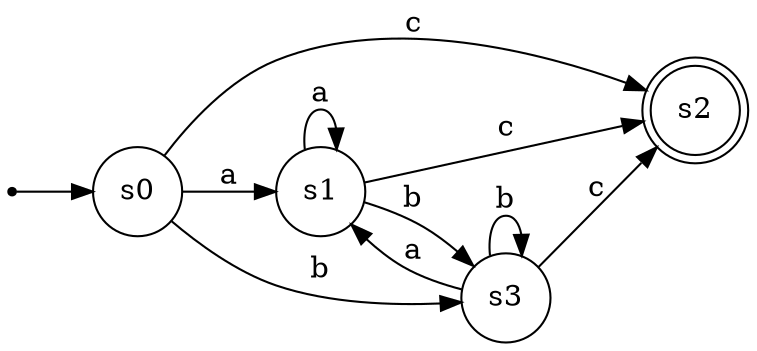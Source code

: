 digraph deterministicFiniteStateMachine {
	rankdir=LR
	node [shape=doublecircle]
	s2
	node [shape=circle]
	s0 -> s1 [label=a]
	s0 -> s2 [label=c]
	s0 -> s3 [label=b]
	s1 -> s1 [label=a]
	s1 -> s2 [label=c]
	s1 -> s3 [label=b]
	s3 -> s1 [label=a]
	s3 -> s2 [label=c]
	s3 -> s3 [label=b]
	node [shape=point]
	"" -> s0
}
